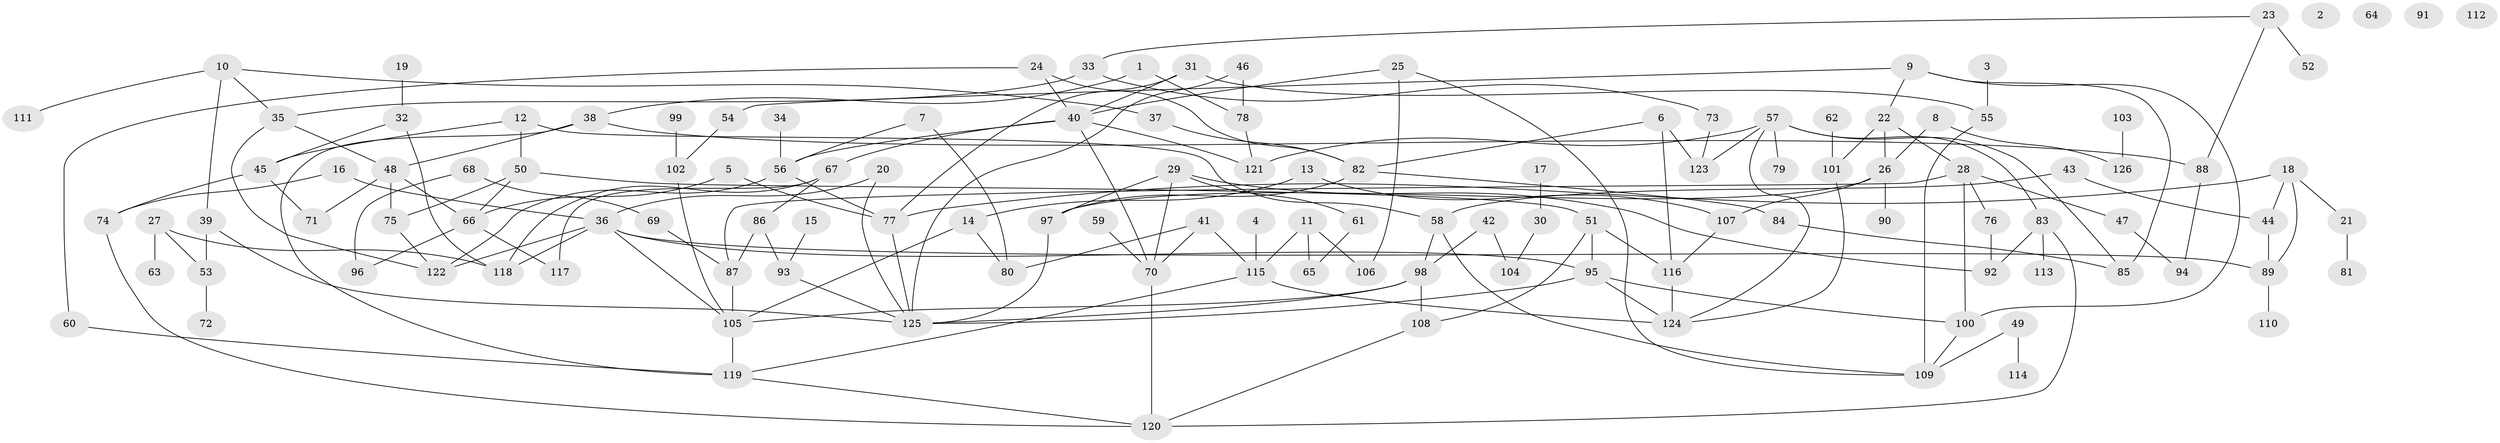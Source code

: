 // Generated by graph-tools (version 1.1) at 2025/00/03/09/25 03:00:46]
// undirected, 126 vertices, 182 edges
graph export_dot {
graph [start="1"]
  node [color=gray90,style=filled];
  1;
  2;
  3;
  4;
  5;
  6;
  7;
  8;
  9;
  10;
  11;
  12;
  13;
  14;
  15;
  16;
  17;
  18;
  19;
  20;
  21;
  22;
  23;
  24;
  25;
  26;
  27;
  28;
  29;
  30;
  31;
  32;
  33;
  34;
  35;
  36;
  37;
  38;
  39;
  40;
  41;
  42;
  43;
  44;
  45;
  46;
  47;
  48;
  49;
  50;
  51;
  52;
  53;
  54;
  55;
  56;
  57;
  58;
  59;
  60;
  61;
  62;
  63;
  64;
  65;
  66;
  67;
  68;
  69;
  70;
  71;
  72;
  73;
  74;
  75;
  76;
  77;
  78;
  79;
  80;
  81;
  82;
  83;
  84;
  85;
  86;
  87;
  88;
  89;
  90;
  91;
  92;
  93;
  94;
  95;
  96;
  97;
  98;
  99;
  100;
  101;
  102;
  103;
  104;
  105;
  106;
  107;
  108;
  109;
  110;
  111;
  112;
  113;
  114;
  115;
  116;
  117;
  118;
  119;
  120;
  121;
  122;
  123;
  124;
  125;
  126;
  1 -- 38;
  1 -- 78;
  3 -- 55;
  4 -- 115;
  5 -- 66;
  5 -- 77;
  6 -- 82;
  6 -- 116;
  6 -- 123;
  7 -- 56;
  7 -- 80;
  8 -- 26;
  8 -- 126;
  9 -- 22;
  9 -- 54;
  9 -- 85;
  9 -- 100;
  10 -- 35;
  10 -- 37;
  10 -- 39;
  10 -- 111;
  11 -- 65;
  11 -- 106;
  11 -- 115;
  12 -- 45;
  12 -- 50;
  12 -- 58;
  13 -- 14;
  13 -- 107;
  14 -- 80;
  14 -- 105;
  15 -- 93;
  16 -- 36;
  16 -- 74;
  17 -- 30;
  18 -- 21;
  18 -- 44;
  18 -- 77;
  18 -- 89;
  19 -- 32;
  20 -- 36;
  20 -- 125;
  21 -- 81;
  22 -- 26;
  22 -- 28;
  22 -- 101;
  23 -- 33;
  23 -- 52;
  23 -- 88;
  24 -- 40;
  24 -- 60;
  24 -- 82;
  25 -- 40;
  25 -- 106;
  25 -- 109;
  26 -- 90;
  26 -- 97;
  26 -- 107;
  27 -- 53;
  27 -- 63;
  27 -- 118;
  28 -- 47;
  28 -- 76;
  28 -- 87;
  28 -- 100;
  29 -- 61;
  29 -- 70;
  29 -- 92;
  29 -- 97;
  30 -- 104;
  31 -- 40;
  31 -- 55;
  31 -- 77;
  32 -- 45;
  32 -- 118;
  33 -- 35;
  33 -- 73;
  34 -- 56;
  35 -- 48;
  35 -- 122;
  36 -- 89;
  36 -- 95;
  36 -- 105;
  36 -- 118;
  36 -- 122;
  37 -- 82;
  38 -- 48;
  38 -- 88;
  38 -- 119;
  39 -- 53;
  39 -- 125;
  40 -- 56;
  40 -- 67;
  40 -- 70;
  40 -- 121;
  41 -- 70;
  41 -- 80;
  41 -- 115;
  42 -- 98;
  42 -- 104;
  43 -- 44;
  43 -- 58;
  44 -- 89;
  45 -- 71;
  45 -- 74;
  46 -- 78;
  46 -- 125;
  47 -- 94;
  48 -- 66;
  48 -- 71;
  48 -- 75;
  49 -- 109;
  49 -- 114;
  50 -- 51;
  50 -- 66;
  50 -- 75;
  51 -- 95;
  51 -- 108;
  51 -- 116;
  53 -- 72;
  54 -- 102;
  55 -- 109;
  56 -- 77;
  56 -- 122;
  57 -- 79;
  57 -- 83;
  57 -- 85;
  57 -- 121;
  57 -- 123;
  57 -- 124;
  58 -- 98;
  58 -- 109;
  59 -- 70;
  60 -- 119;
  61 -- 65;
  62 -- 101;
  66 -- 96;
  66 -- 117;
  67 -- 86;
  67 -- 117;
  67 -- 118;
  68 -- 69;
  68 -- 96;
  69 -- 87;
  70 -- 120;
  73 -- 123;
  74 -- 120;
  75 -- 122;
  76 -- 92;
  77 -- 125;
  78 -- 121;
  82 -- 84;
  82 -- 97;
  83 -- 92;
  83 -- 113;
  83 -- 120;
  84 -- 85;
  86 -- 87;
  86 -- 93;
  87 -- 105;
  88 -- 94;
  89 -- 110;
  93 -- 125;
  95 -- 100;
  95 -- 124;
  95 -- 125;
  97 -- 125;
  98 -- 105;
  98 -- 108;
  98 -- 125;
  99 -- 102;
  100 -- 109;
  101 -- 124;
  102 -- 105;
  103 -- 126;
  105 -- 119;
  107 -- 116;
  108 -- 120;
  115 -- 119;
  115 -- 124;
  116 -- 124;
  119 -- 120;
}
